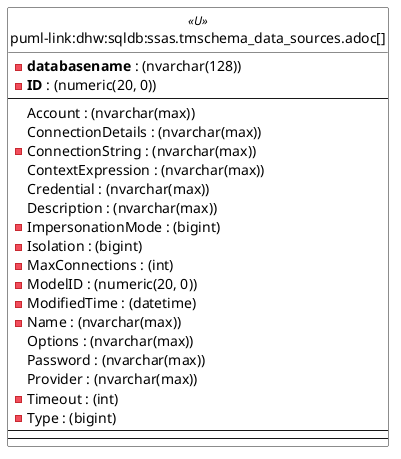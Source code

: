@startuml
left to right direction
'top to bottom direction
hide circle
'avoide "." issues:
set namespaceSeparator none


skinparam class {
  BackgroundColor White
  BackgroundColor<<FN>> Yellow
  BackgroundColor<<FS>> Yellow
  BackgroundColor<<FT>> LightGray
  BackgroundColor<<IF>> Yellow
  BackgroundColor<<IS>> Yellow
  BackgroundColor<<P>> Aqua
  BackgroundColor<<PC>> Aqua
  BackgroundColor<<SN>> Yellow
  BackgroundColor<<SO>> SlateBlue
  BackgroundColor<<TF>> LightGray
  BackgroundColor<<TR>> Tomato
  BackgroundColor<<U>> White
  BackgroundColor<<V>> WhiteSmoke
  BackgroundColor<<X>> Aqua
  BackgroundColor<<external>> AliceBlue
}


entity "puml-link:dhw:sqldb:ssas.tmschema_data_sources.adoc[]" as ssas.TMSCHEMA_DATA_SOURCES << U >> {
  - **databasename** : (nvarchar(128))
  - **ID** : (numeric(20, 0))
  --
  Account : (nvarchar(max))
  ConnectionDetails : (nvarchar(max))
  - ConnectionString : (nvarchar(max))
  ContextExpression : (nvarchar(max))
  Credential : (nvarchar(max))
  Description : (nvarchar(max))
  - ImpersonationMode : (bigint)
  - Isolation : (bigint)
  - MaxConnections : (int)
  - ModelID : (numeric(20, 0))
  - ModifiedTime : (datetime)
  - Name : (nvarchar(max))
  Options : (nvarchar(max))
  Password : (nvarchar(max))
  Provider : (nvarchar(max))
  - Timeout : (int)
  - Type : (bigint)
  --
  --
}



@enduml

